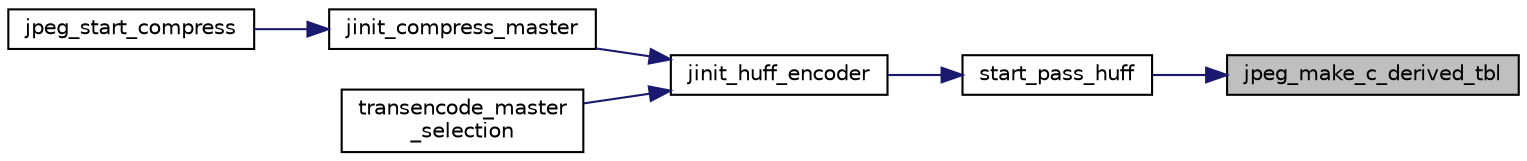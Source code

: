 digraph "jpeg_make_c_derived_tbl"
{
 // LATEX_PDF_SIZE
  bgcolor="transparent";
  edge [fontname="Helvetica",fontsize="10",labelfontname="Helvetica",labelfontsize="10"];
  node [fontname="Helvetica",fontsize="10",shape=record];
  rankdir="RL";
  Node298 [label="jpeg_make_c_derived_tbl",height=0.2,width=0.4,color="black", fillcolor="grey75", style="filled", fontcolor="black",tooltip=" "];
  Node298 -> Node299 [dir="back",color="midnightblue",fontsize="10",style="solid"];
  Node299 [label="start_pass_huff",height=0.2,width=0.4,color="black",URL="$jchuff_8c.html#ae80a7c97813173a2069266702346eb9f",tooltip=" "];
  Node299 -> Node300 [dir="back",color="midnightblue",fontsize="10",style="solid"];
  Node300 [label="jinit_huff_encoder",height=0.2,width=0.4,color="black",URL="$jchuff_8c.html#a77341cca2feceb164c104fdf8b79756b",tooltip=" "];
  Node300 -> Node301 [dir="back",color="midnightblue",fontsize="10",style="solid"];
  Node301 [label="jinit_compress_master",height=0.2,width=0.4,color="black",URL="$jcinit_8c.html#a9b434908559c6849283fcac944250b3b",tooltip=" "];
  Node301 -> Node302 [dir="back",color="midnightblue",fontsize="10",style="solid"];
  Node302 [label="jpeg_start_compress",height=0.2,width=0.4,color="black",URL="$jcapistd_8c.html#aacff7627af44bc9457601ba15577162d",tooltip=" "];
  Node300 -> Node303 [dir="back",color="midnightblue",fontsize="10",style="solid"];
  Node303 [label="transencode_master\l_selection",height=0.2,width=0.4,color="black",URL="$jctrans_8c.html#ae87fac6bd08f4b513d2f7f5629586733",tooltip=" "];
}
